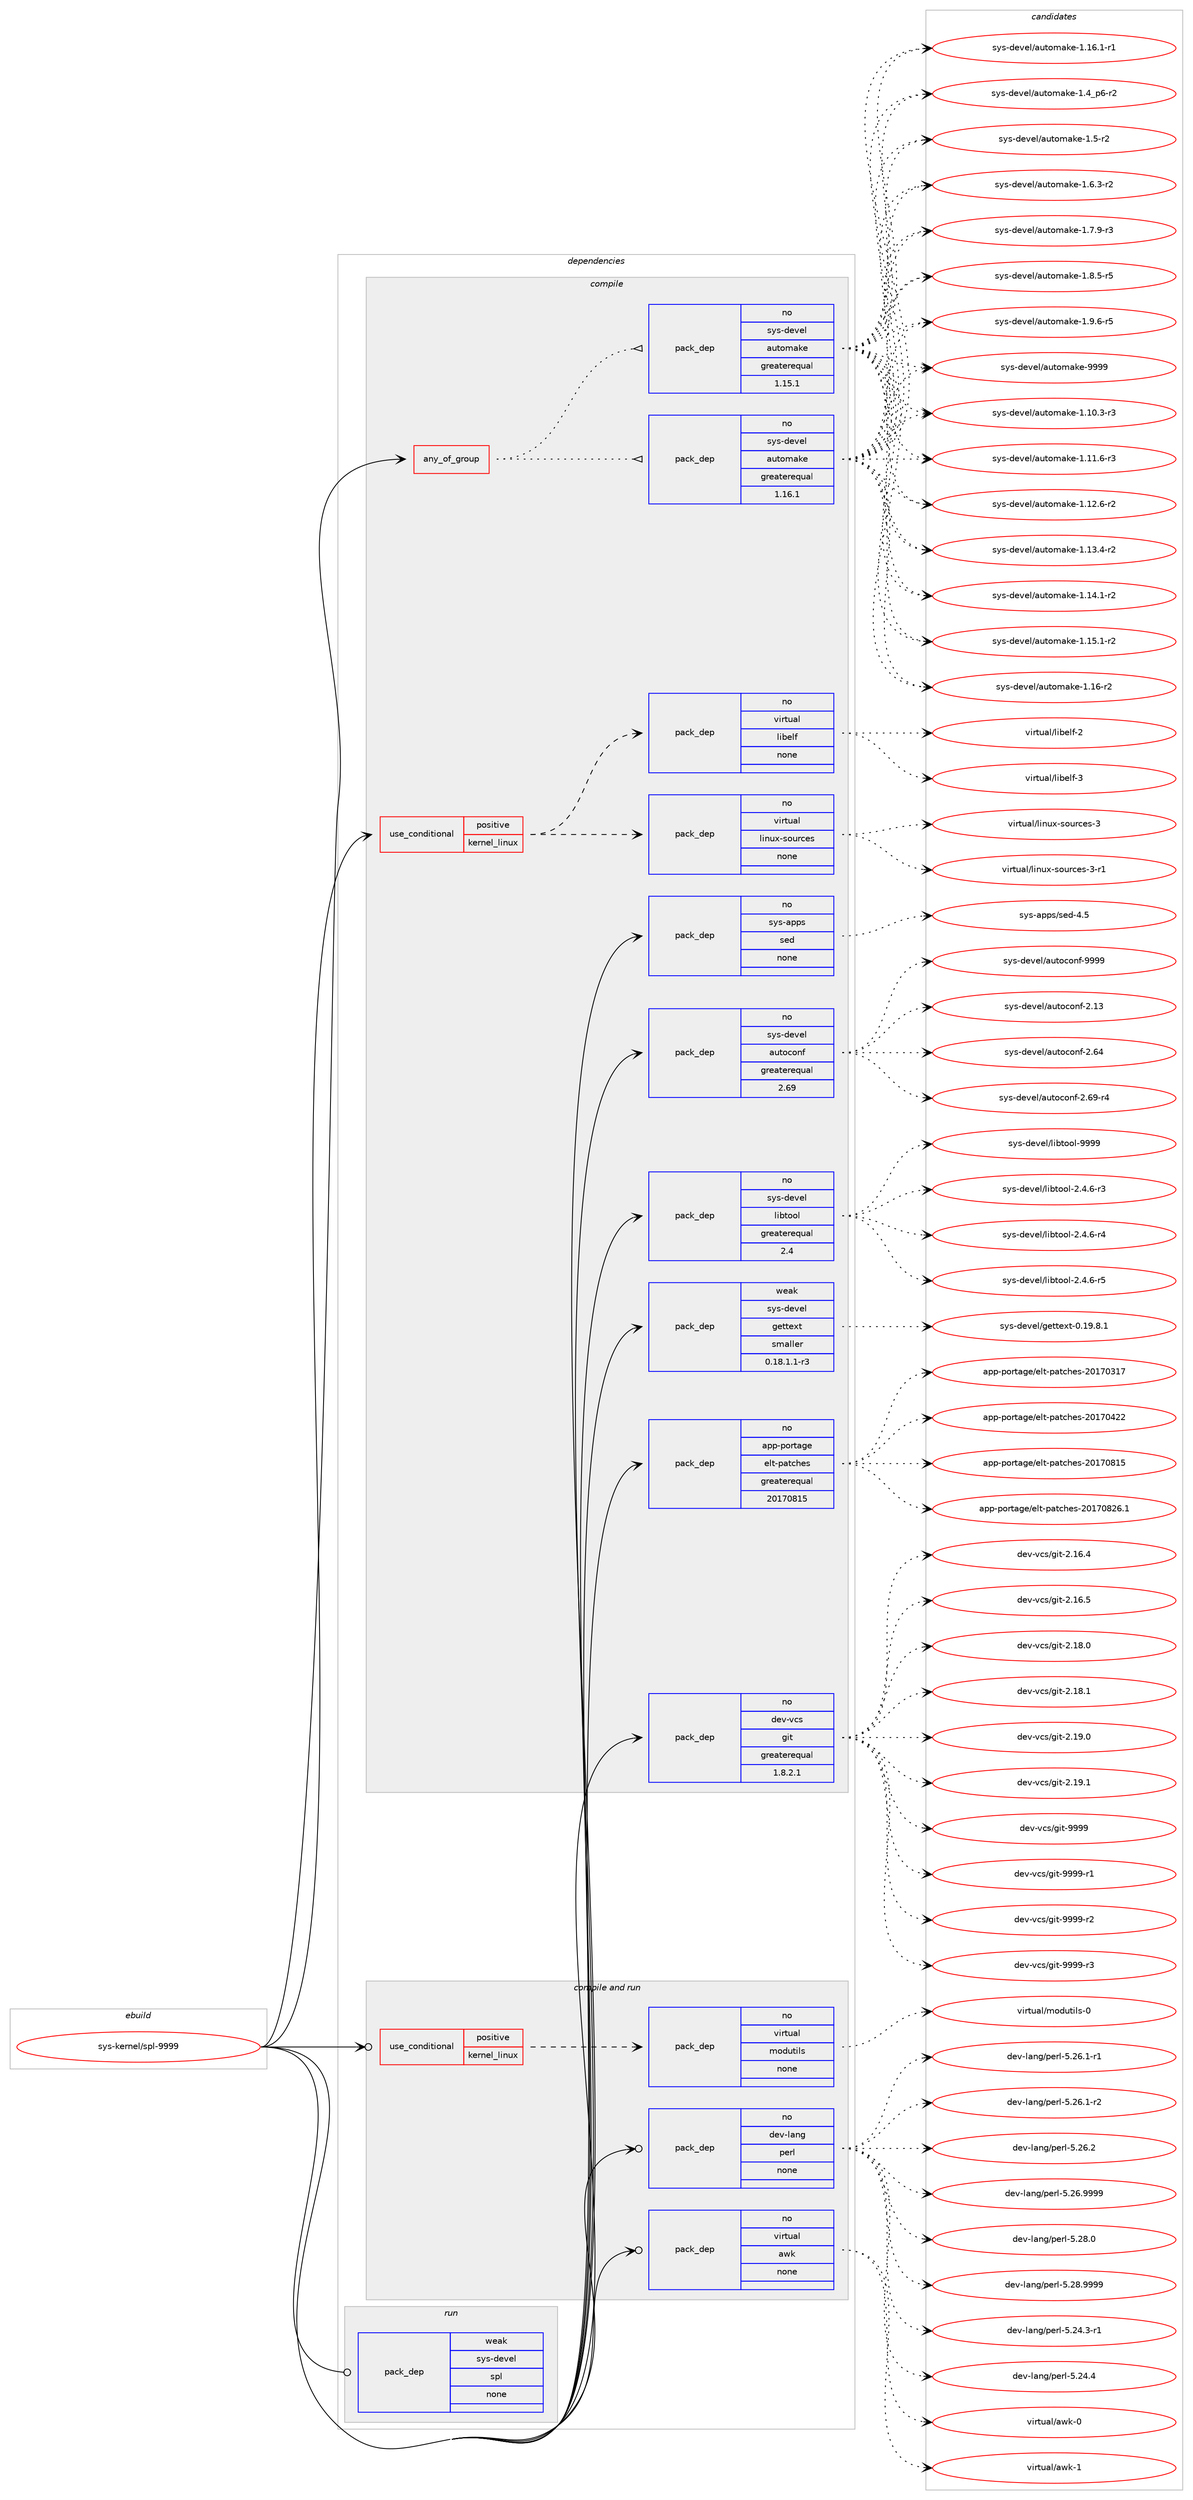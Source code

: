 digraph prolog {

# *************
# Graph options
# *************

newrank=true;
concentrate=true;
compound=true;
graph [rankdir=LR,fontname=Helvetica,fontsize=10,ranksep=1.5];#, ranksep=2.5, nodesep=0.2];
edge  [arrowhead=vee];
node  [fontname=Helvetica,fontsize=10];

# **********
# The ebuild
# **********

subgraph cluster_leftcol {
color=gray;
rank=same;
label=<<i>ebuild</i>>;
id [label="sys-kernel/spl-9999", color=red, width=4, href="../sys-kernel/spl-9999.svg"];
}

# ****************
# The dependencies
# ****************

subgraph cluster_midcol {
color=gray;
label=<<i>dependencies</i>>;
subgraph cluster_compile {
fillcolor="#eeeeee";
style=filled;
label=<<i>compile</i>>;
subgraph any203 {
dependency8653 [label=<<TABLE BORDER="0" CELLBORDER="1" CELLSPACING="0" CELLPADDING="4"><TR><TD CELLPADDING="10">any_of_group</TD></TR></TABLE>>, shape=none, color=red];subgraph pack6929 {
dependency8654 [label=<<TABLE BORDER="0" CELLBORDER="1" CELLSPACING="0" CELLPADDING="4" WIDTH="220"><TR><TD ROWSPAN="6" CELLPADDING="30">pack_dep</TD></TR><TR><TD WIDTH="110">no</TD></TR><TR><TD>sys-devel</TD></TR><TR><TD>automake</TD></TR><TR><TD>greaterequal</TD></TR><TR><TD>1.16.1</TD></TR></TABLE>>, shape=none, color=blue];
}
dependency8653:e -> dependency8654:w [weight=20,style="dotted",arrowhead="oinv"];
subgraph pack6930 {
dependency8655 [label=<<TABLE BORDER="0" CELLBORDER="1" CELLSPACING="0" CELLPADDING="4" WIDTH="220"><TR><TD ROWSPAN="6" CELLPADDING="30">pack_dep</TD></TR><TR><TD WIDTH="110">no</TD></TR><TR><TD>sys-devel</TD></TR><TR><TD>automake</TD></TR><TR><TD>greaterequal</TD></TR><TR><TD>1.15.1</TD></TR></TABLE>>, shape=none, color=blue];
}
dependency8653:e -> dependency8655:w [weight=20,style="dotted",arrowhead="oinv"];
}
id:e -> dependency8653:w [weight=20,style="solid",arrowhead="vee"];
subgraph cond1512 {
dependency8656 [label=<<TABLE BORDER="0" CELLBORDER="1" CELLSPACING="0" CELLPADDING="4"><TR><TD ROWSPAN="3" CELLPADDING="10">use_conditional</TD></TR><TR><TD>positive</TD></TR><TR><TD>kernel_linux</TD></TR></TABLE>>, shape=none, color=red];
subgraph pack6931 {
dependency8657 [label=<<TABLE BORDER="0" CELLBORDER="1" CELLSPACING="0" CELLPADDING="4" WIDTH="220"><TR><TD ROWSPAN="6" CELLPADDING="30">pack_dep</TD></TR><TR><TD WIDTH="110">no</TD></TR><TR><TD>virtual</TD></TR><TR><TD>linux-sources</TD></TR><TR><TD>none</TD></TR><TR><TD></TD></TR></TABLE>>, shape=none, color=blue];
}
dependency8656:e -> dependency8657:w [weight=20,style="dashed",arrowhead="vee"];
subgraph pack6932 {
dependency8658 [label=<<TABLE BORDER="0" CELLBORDER="1" CELLSPACING="0" CELLPADDING="4" WIDTH="220"><TR><TD ROWSPAN="6" CELLPADDING="30">pack_dep</TD></TR><TR><TD WIDTH="110">no</TD></TR><TR><TD>virtual</TD></TR><TR><TD>libelf</TD></TR><TR><TD>none</TD></TR><TR><TD></TD></TR></TABLE>>, shape=none, color=blue];
}
dependency8656:e -> dependency8658:w [weight=20,style="dashed",arrowhead="vee"];
}
id:e -> dependency8656:w [weight=20,style="solid",arrowhead="vee"];
subgraph pack6933 {
dependency8659 [label=<<TABLE BORDER="0" CELLBORDER="1" CELLSPACING="0" CELLPADDING="4" WIDTH="220"><TR><TD ROWSPAN="6" CELLPADDING="30">pack_dep</TD></TR><TR><TD WIDTH="110">no</TD></TR><TR><TD>app-portage</TD></TR><TR><TD>elt-patches</TD></TR><TR><TD>greaterequal</TD></TR><TR><TD>20170815</TD></TR></TABLE>>, shape=none, color=blue];
}
id:e -> dependency8659:w [weight=20,style="solid",arrowhead="vee"];
subgraph pack6934 {
dependency8660 [label=<<TABLE BORDER="0" CELLBORDER="1" CELLSPACING="0" CELLPADDING="4" WIDTH="220"><TR><TD ROWSPAN="6" CELLPADDING="30">pack_dep</TD></TR><TR><TD WIDTH="110">no</TD></TR><TR><TD>dev-vcs</TD></TR><TR><TD>git</TD></TR><TR><TD>greaterequal</TD></TR><TR><TD>1.8.2.1</TD></TR></TABLE>>, shape=none, color=blue];
}
id:e -> dependency8660:w [weight=20,style="solid",arrowhead="vee"];
subgraph pack6935 {
dependency8661 [label=<<TABLE BORDER="0" CELLBORDER="1" CELLSPACING="0" CELLPADDING="4" WIDTH="220"><TR><TD ROWSPAN="6" CELLPADDING="30">pack_dep</TD></TR><TR><TD WIDTH="110">no</TD></TR><TR><TD>sys-apps</TD></TR><TR><TD>sed</TD></TR><TR><TD>none</TD></TR><TR><TD></TD></TR></TABLE>>, shape=none, color=blue];
}
id:e -> dependency8661:w [weight=20,style="solid",arrowhead="vee"];
subgraph pack6936 {
dependency8662 [label=<<TABLE BORDER="0" CELLBORDER="1" CELLSPACING="0" CELLPADDING="4" WIDTH="220"><TR><TD ROWSPAN="6" CELLPADDING="30">pack_dep</TD></TR><TR><TD WIDTH="110">no</TD></TR><TR><TD>sys-devel</TD></TR><TR><TD>autoconf</TD></TR><TR><TD>greaterequal</TD></TR><TR><TD>2.69</TD></TR></TABLE>>, shape=none, color=blue];
}
id:e -> dependency8662:w [weight=20,style="solid",arrowhead="vee"];
subgraph pack6937 {
dependency8663 [label=<<TABLE BORDER="0" CELLBORDER="1" CELLSPACING="0" CELLPADDING="4" WIDTH="220"><TR><TD ROWSPAN="6" CELLPADDING="30">pack_dep</TD></TR><TR><TD WIDTH="110">no</TD></TR><TR><TD>sys-devel</TD></TR><TR><TD>libtool</TD></TR><TR><TD>greaterequal</TD></TR><TR><TD>2.4</TD></TR></TABLE>>, shape=none, color=blue];
}
id:e -> dependency8663:w [weight=20,style="solid",arrowhead="vee"];
subgraph pack6938 {
dependency8664 [label=<<TABLE BORDER="0" CELLBORDER="1" CELLSPACING="0" CELLPADDING="4" WIDTH="220"><TR><TD ROWSPAN="6" CELLPADDING="30">pack_dep</TD></TR><TR><TD WIDTH="110">weak</TD></TR><TR><TD>sys-devel</TD></TR><TR><TD>gettext</TD></TR><TR><TD>smaller</TD></TR><TR><TD>0.18.1.1-r3</TD></TR></TABLE>>, shape=none, color=blue];
}
id:e -> dependency8664:w [weight=20,style="solid",arrowhead="vee"];
}
subgraph cluster_compileandrun {
fillcolor="#eeeeee";
style=filled;
label=<<i>compile and run</i>>;
subgraph cond1513 {
dependency8665 [label=<<TABLE BORDER="0" CELLBORDER="1" CELLSPACING="0" CELLPADDING="4"><TR><TD ROWSPAN="3" CELLPADDING="10">use_conditional</TD></TR><TR><TD>positive</TD></TR><TR><TD>kernel_linux</TD></TR></TABLE>>, shape=none, color=red];
subgraph pack6939 {
dependency8666 [label=<<TABLE BORDER="0" CELLBORDER="1" CELLSPACING="0" CELLPADDING="4" WIDTH="220"><TR><TD ROWSPAN="6" CELLPADDING="30">pack_dep</TD></TR><TR><TD WIDTH="110">no</TD></TR><TR><TD>virtual</TD></TR><TR><TD>modutils</TD></TR><TR><TD>none</TD></TR><TR><TD></TD></TR></TABLE>>, shape=none, color=blue];
}
dependency8665:e -> dependency8666:w [weight=20,style="dashed",arrowhead="vee"];
}
id:e -> dependency8665:w [weight=20,style="solid",arrowhead="odotvee"];
subgraph pack6940 {
dependency8667 [label=<<TABLE BORDER="0" CELLBORDER="1" CELLSPACING="0" CELLPADDING="4" WIDTH="220"><TR><TD ROWSPAN="6" CELLPADDING="30">pack_dep</TD></TR><TR><TD WIDTH="110">no</TD></TR><TR><TD>dev-lang</TD></TR><TR><TD>perl</TD></TR><TR><TD>none</TD></TR><TR><TD></TD></TR></TABLE>>, shape=none, color=blue];
}
id:e -> dependency8667:w [weight=20,style="solid",arrowhead="odotvee"];
subgraph pack6941 {
dependency8668 [label=<<TABLE BORDER="0" CELLBORDER="1" CELLSPACING="0" CELLPADDING="4" WIDTH="220"><TR><TD ROWSPAN="6" CELLPADDING="30">pack_dep</TD></TR><TR><TD WIDTH="110">no</TD></TR><TR><TD>virtual</TD></TR><TR><TD>awk</TD></TR><TR><TD>none</TD></TR><TR><TD></TD></TR></TABLE>>, shape=none, color=blue];
}
id:e -> dependency8668:w [weight=20,style="solid",arrowhead="odotvee"];
}
subgraph cluster_run {
fillcolor="#eeeeee";
style=filled;
label=<<i>run</i>>;
subgraph pack6942 {
dependency8669 [label=<<TABLE BORDER="0" CELLBORDER="1" CELLSPACING="0" CELLPADDING="4" WIDTH="220"><TR><TD ROWSPAN="6" CELLPADDING="30">pack_dep</TD></TR><TR><TD WIDTH="110">weak</TD></TR><TR><TD>sys-devel</TD></TR><TR><TD>spl</TD></TR><TR><TD>none</TD></TR><TR><TD></TD></TR></TABLE>>, shape=none, color=blue];
}
id:e -> dependency8669:w [weight=20,style="solid",arrowhead="odot"];
}
}

# **************
# The candidates
# **************

subgraph cluster_choices {
rank=same;
color=gray;
label=<<i>candidates</i>>;

subgraph choice6929 {
color=black;
nodesep=1;
choice11512111545100101118101108479711711611110997107101454946494846514511451 [label="sys-devel/automake-1.10.3-r3", color=red, width=4,href="../sys-devel/automake-1.10.3-r3.svg"];
choice11512111545100101118101108479711711611110997107101454946494946544511451 [label="sys-devel/automake-1.11.6-r3", color=red, width=4,href="../sys-devel/automake-1.11.6-r3.svg"];
choice11512111545100101118101108479711711611110997107101454946495046544511450 [label="sys-devel/automake-1.12.6-r2", color=red, width=4,href="../sys-devel/automake-1.12.6-r2.svg"];
choice11512111545100101118101108479711711611110997107101454946495146524511450 [label="sys-devel/automake-1.13.4-r2", color=red, width=4,href="../sys-devel/automake-1.13.4-r2.svg"];
choice11512111545100101118101108479711711611110997107101454946495246494511450 [label="sys-devel/automake-1.14.1-r2", color=red, width=4,href="../sys-devel/automake-1.14.1-r2.svg"];
choice11512111545100101118101108479711711611110997107101454946495346494511450 [label="sys-devel/automake-1.15.1-r2", color=red, width=4,href="../sys-devel/automake-1.15.1-r2.svg"];
choice1151211154510010111810110847971171161111099710710145494649544511450 [label="sys-devel/automake-1.16-r2", color=red, width=4,href="../sys-devel/automake-1.16-r2.svg"];
choice11512111545100101118101108479711711611110997107101454946495446494511449 [label="sys-devel/automake-1.16.1-r1", color=red, width=4,href="../sys-devel/automake-1.16.1-r1.svg"];
choice115121115451001011181011084797117116111109971071014549465295112544511450 [label="sys-devel/automake-1.4_p6-r2", color=red, width=4,href="../sys-devel/automake-1.4_p6-r2.svg"];
choice11512111545100101118101108479711711611110997107101454946534511450 [label="sys-devel/automake-1.5-r2", color=red, width=4,href="../sys-devel/automake-1.5-r2.svg"];
choice115121115451001011181011084797117116111109971071014549465446514511450 [label="sys-devel/automake-1.6.3-r2", color=red, width=4,href="../sys-devel/automake-1.6.3-r2.svg"];
choice115121115451001011181011084797117116111109971071014549465546574511451 [label="sys-devel/automake-1.7.9-r3", color=red, width=4,href="../sys-devel/automake-1.7.9-r3.svg"];
choice115121115451001011181011084797117116111109971071014549465646534511453 [label="sys-devel/automake-1.8.5-r5", color=red, width=4,href="../sys-devel/automake-1.8.5-r5.svg"];
choice115121115451001011181011084797117116111109971071014549465746544511453 [label="sys-devel/automake-1.9.6-r5", color=red, width=4,href="../sys-devel/automake-1.9.6-r5.svg"];
choice115121115451001011181011084797117116111109971071014557575757 [label="sys-devel/automake-9999", color=red, width=4,href="../sys-devel/automake-9999.svg"];
dependency8654:e -> choice11512111545100101118101108479711711611110997107101454946494846514511451:w [style=dotted,weight="100"];
dependency8654:e -> choice11512111545100101118101108479711711611110997107101454946494946544511451:w [style=dotted,weight="100"];
dependency8654:e -> choice11512111545100101118101108479711711611110997107101454946495046544511450:w [style=dotted,weight="100"];
dependency8654:e -> choice11512111545100101118101108479711711611110997107101454946495146524511450:w [style=dotted,weight="100"];
dependency8654:e -> choice11512111545100101118101108479711711611110997107101454946495246494511450:w [style=dotted,weight="100"];
dependency8654:e -> choice11512111545100101118101108479711711611110997107101454946495346494511450:w [style=dotted,weight="100"];
dependency8654:e -> choice1151211154510010111810110847971171161111099710710145494649544511450:w [style=dotted,weight="100"];
dependency8654:e -> choice11512111545100101118101108479711711611110997107101454946495446494511449:w [style=dotted,weight="100"];
dependency8654:e -> choice115121115451001011181011084797117116111109971071014549465295112544511450:w [style=dotted,weight="100"];
dependency8654:e -> choice11512111545100101118101108479711711611110997107101454946534511450:w [style=dotted,weight="100"];
dependency8654:e -> choice115121115451001011181011084797117116111109971071014549465446514511450:w [style=dotted,weight="100"];
dependency8654:e -> choice115121115451001011181011084797117116111109971071014549465546574511451:w [style=dotted,weight="100"];
dependency8654:e -> choice115121115451001011181011084797117116111109971071014549465646534511453:w [style=dotted,weight="100"];
dependency8654:e -> choice115121115451001011181011084797117116111109971071014549465746544511453:w [style=dotted,weight="100"];
dependency8654:e -> choice115121115451001011181011084797117116111109971071014557575757:w [style=dotted,weight="100"];
}
subgraph choice6930 {
color=black;
nodesep=1;
choice11512111545100101118101108479711711611110997107101454946494846514511451 [label="sys-devel/automake-1.10.3-r3", color=red, width=4,href="../sys-devel/automake-1.10.3-r3.svg"];
choice11512111545100101118101108479711711611110997107101454946494946544511451 [label="sys-devel/automake-1.11.6-r3", color=red, width=4,href="../sys-devel/automake-1.11.6-r3.svg"];
choice11512111545100101118101108479711711611110997107101454946495046544511450 [label="sys-devel/automake-1.12.6-r2", color=red, width=4,href="../sys-devel/automake-1.12.6-r2.svg"];
choice11512111545100101118101108479711711611110997107101454946495146524511450 [label="sys-devel/automake-1.13.4-r2", color=red, width=4,href="../sys-devel/automake-1.13.4-r2.svg"];
choice11512111545100101118101108479711711611110997107101454946495246494511450 [label="sys-devel/automake-1.14.1-r2", color=red, width=4,href="../sys-devel/automake-1.14.1-r2.svg"];
choice11512111545100101118101108479711711611110997107101454946495346494511450 [label="sys-devel/automake-1.15.1-r2", color=red, width=4,href="../sys-devel/automake-1.15.1-r2.svg"];
choice1151211154510010111810110847971171161111099710710145494649544511450 [label="sys-devel/automake-1.16-r2", color=red, width=4,href="../sys-devel/automake-1.16-r2.svg"];
choice11512111545100101118101108479711711611110997107101454946495446494511449 [label="sys-devel/automake-1.16.1-r1", color=red, width=4,href="../sys-devel/automake-1.16.1-r1.svg"];
choice115121115451001011181011084797117116111109971071014549465295112544511450 [label="sys-devel/automake-1.4_p6-r2", color=red, width=4,href="../sys-devel/automake-1.4_p6-r2.svg"];
choice11512111545100101118101108479711711611110997107101454946534511450 [label="sys-devel/automake-1.5-r2", color=red, width=4,href="../sys-devel/automake-1.5-r2.svg"];
choice115121115451001011181011084797117116111109971071014549465446514511450 [label="sys-devel/automake-1.6.3-r2", color=red, width=4,href="../sys-devel/automake-1.6.3-r2.svg"];
choice115121115451001011181011084797117116111109971071014549465546574511451 [label="sys-devel/automake-1.7.9-r3", color=red, width=4,href="../sys-devel/automake-1.7.9-r3.svg"];
choice115121115451001011181011084797117116111109971071014549465646534511453 [label="sys-devel/automake-1.8.5-r5", color=red, width=4,href="../sys-devel/automake-1.8.5-r5.svg"];
choice115121115451001011181011084797117116111109971071014549465746544511453 [label="sys-devel/automake-1.9.6-r5", color=red, width=4,href="../sys-devel/automake-1.9.6-r5.svg"];
choice115121115451001011181011084797117116111109971071014557575757 [label="sys-devel/automake-9999", color=red, width=4,href="../sys-devel/automake-9999.svg"];
dependency8655:e -> choice11512111545100101118101108479711711611110997107101454946494846514511451:w [style=dotted,weight="100"];
dependency8655:e -> choice11512111545100101118101108479711711611110997107101454946494946544511451:w [style=dotted,weight="100"];
dependency8655:e -> choice11512111545100101118101108479711711611110997107101454946495046544511450:w [style=dotted,weight="100"];
dependency8655:e -> choice11512111545100101118101108479711711611110997107101454946495146524511450:w [style=dotted,weight="100"];
dependency8655:e -> choice11512111545100101118101108479711711611110997107101454946495246494511450:w [style=dotted,weight="100"];
dependency8655:e -> choice11512111545100101118101108479711711611110997107101454946495346494511450:w [style=dotted,weight="100"];
dependency8655:e -> choice1151211154510010111810110847971171161111099710710145494649544511450:w [style=dotted,weight="100"];
dependency8655:e -> choice11512111545100101118101108479711711611110997107101454946495446494511449:w [style=dotted,weight="100"];
dependency8655:e -> choice115121115451001011181011084797117116111109971071014549465295112544511450:w [style=dotted,weight="100"];
dependency8655:e -> choice11512111545100101118101108479711711611110997107101454946534511450:w [style=dotted,weight="100"];
dependency8655:e -> choice115121115451001011181011084797117116111109971071014549465446514511450:w [style=dotted,weight="100"];
dependency8655:e -> choice115121115451001011181011084797117116111109971071014549465546574511451:w [style=dotted,weight="100"];
dependency8655:e -> choice115121115451001011181011084797117116111109971071014549465646534511453:w [style=dotted,weight="100"];
dependency8655:e -> choice115121115451001011181011084797117116111109971071014549465746544511453:w [style=dotted,weight="100"];
dependency8655:e -> choice115121115451001011181011084797117116111109971071014557575757:w [style=dotted,weight="100"];
}
subgraph choice6931 {
color=black;
nodesep=1;
choice118105114116117971084710810511011712045115111117114991011154551 [label="virtual/linux-sources-3", color=red, width=4,href="../virtual/linux-sources-3.svg"];
choice1181051141161179710847108105110117120451151111171149910111545514511449 [label="virtual/linux-sources-3-r1", color=red, width=4,href="../virtual/linux-sources-3-r1.svg"];
dependency8657:e -> choice118105114116117971084710810511011712045115111117114991011154551:w [style=dotted,weight="100"];
dependency8657:e -> choice1181051141161179710847108105110117120451151111171149910111545514511449:w [style=dotted,weight="100"];
}
subgraph choice6932 {
color=black;
nodesep=1;
choice1181051141161179710847108105981011081024550 [label="virtual/libelf-2", color=red, width=4,href="../virtual/libelf-2.svg"];
choice1181051141161179710847108105981011081024551 [label="virtual/libelf-3", color=red, width=4,href="../virtual/libelf-3.svg"];
dependency8658:e -> choice1181051141161179710847108105981011081024550:w [style=dotted,weight="100"];
dependency8658:e -> choice1181051141161179710847108105981011081024551:w [style=dotted,weight="100"];
}
subgraph choice6933 {
color=black;
nodesep=1;
choice97112112451121111141169710310147101108116451129711699104101115455048495548514955 [label="app-portage/elt-patches-20170317", color=red, width=4,href="../app-portage/elt-patches-20170317.svg"];
choice97112112451121111141169710310147101108116451129711699104101115455048495548525050 [label="app-portage/elt-patches-20170422", color=red, width=4,href="../app-portage/elt-patches-20170422.svg"];
choice97112112451121111141169710310147101108116451129711699104101115455048495548564953 [label="app-portage/elt-patches-20170815", color=red, width=4,href="../app-portage/elt-patches-20170815.svg"];
choice971121124511211111411697103101471011081164511297116991041011154550484955485650544649 [label="app-portage/elt-patches-20170826.1", color=red, width=4,href="../app-portage/elt-patches-20170826.1.svg"];
dependency8659:e -> choice97112112451121111141169710310147101108116451129711699104101115455048495548514955:w [style=dotted,weight="100"];
dependency8659:e -> choice97112112451121111141169710310147101108116451129711699104101115455048495548525050:w [style=dotted,weight="100"];
dependency8659:e -> choice97112112451121111141169710310147101108116451129711699104101115455048495548564953:w [style=dotted,weight="100"];
dependency8659:e -> choice971121124511211111411697103101471011081164511297116991041011154550484955485650544649:w [style=dotted,weight="100"];
}
subgraph choice6934 {
color=black;
nodesep=1;
choice10010111845118991154710310511645504649544652 [label="dev-vcs/git-2.16.4", color=red, width=4,href="../dev-vcs/git-2.16.4.svg"];
choice10010111845118991154710310511645504649544653 [label="dev-vcs/git-2.16.5", color=red, width=4,href="../dev-vcs/git-2.16.5.svg"];
choice10010111845118991154710310511645504649564648 [label="dev-vcs/git-2.18.0", color=red, width=4,href="../dev-vcs/git-2.18.0.svg"];
choice10010111845118991154710310511645504649564649 [label="dev-vcs/git-2.18.1", color=red, width=4,href="../dev-vcs/git-2.18.1.svg"];
choice10010111845118991154710310511645504649574648 [label="dev-vcs/git-2.19.0", color=red, width=4,href="../dev-vcs/git-2.19.0.svg"];
choice10010111845118991154710310511645504649574649 [label="dev-vcs/git-2.19.1", color=red, width=4,href="../dev-vcs/git-2.19.1.svg"];
choice1001011184511899115471031051164557575757 [label="dev-vcs/git-9999", color=red, width=4,href="../dev-vcs/git-9999.svg"];
choice10010111845118991154710310511645575757574511449 [label="dev-vcs/git-9999-r1", color=red, width=4,href="../dev-vcs/git-9999-r1.svg"];
choice10010111845118991154710310511645575757574511450 [label="dev-vcs/git-9999-r2", color=red, width=4,href="../dev-vcs/git-9999-r2.svg"];
choice10010111845118991154710310511645575757574511451 [label="dev-vcs/git-9999-r3", color=red, width=4,href="../dev-vcs/git-9999-r3.svg"];
dependency8660:e -> choice10010111845118991154710310511645504649544652:w [style=dotted,weight="100"];
dependency8660:e -> choice10010111845118991154710310511645504649544653:w [style=dotted,weight="100"];
dependency8660:e -> choice10010111845118991154710310511645504649564648:w [style=dotted,weight="100"];
dependency8660:e -> choice10010111845118991154710310511645504649564649:w [style=dotted,weight="100"];
dependency8660:e -> choice10010111845118991154710310511645504649574648:w [style=dotted,weight="100"];
dependency8660:e -> choice10010111845118991154710310511645504649574649:w [style=dotted,weight="100"];
dependency8660:e -> choice1001011184511899115471031051164557575757:w [style=dotted,weight="100"];
dependency8660:e -> choice10010111845118991154710310511645575757574511449:w [style=dotted,weight="100"];
dependency8660:e -> choice10010111845118991154710310511645575757574511450:w [style=dotted,weight="100"];
dependency8660:e -> choice10010111845118991154710310511645575757574511451:w [style=dotted,weight="100"];
}
subgraph choice6935 {
color=black;
nodesep=1;
choice11512111545971121121154711510110045524653 [label="sys-apps/sed-4.5", color=red, width=4,href="../sys-apps/sed-4.5.svg"];
dependency8661:e -> choice11512111545971121121154711510110045524653:w [style=dotted,weight="100"];
}
subgraph choice6936 {
color=black;
nodesep=1;
choice115121115451001011181011084797117116111991111101024550464951 [label="sys-devel/autoconf-2.13", color=red, width=4,href="../sys-devel/autoconf-2.13.svg"];
choice115121115451001011181011084797117116111991111101024550465452 [label="sys-devel/autoconf-2.64", color=red, width=4,href="../sys-devel/autoconf-2.64.svg"];
choice1151211154510010111810110847971171161119911111010245504654574511452 [label="sys-devel/autoconf-2.69-r4", color=red, width=4,href="../sys-devel/autoconf-2.69-r4.svg"];
choice115121115451001011181011084797117116111991111101024557575757 [label="sys-devel/autoconf-9999", color=red, width=4,href="../sys-devel/autoconf-9999.svg"];
dependency8662:e -> choice115121115451001011181011084797117116111991111101024550464951:w [style=dotted,weight="100"];
dependency8662:e -> choice115121115451001011181011084797117116111991111101024550465452:w [style=dotted,weight="100"];
dependency8662:e -> choice1151211154510010111810110847971171161119911111010245504654574511452:w [style=dotted,weight="100"];
dependency8662:e -> choice115121115451001011181011084797117116111991111101024557575757:w [style=dotted,weight="100"];
}
subgraph choice6937 {
color=black;
nodesep=1;
choice1151211154510010111810110847108105981161111111084550465246544511451 [label="sys-devel/libtool-2.4.6-r3", color=red, width=4,href="../sys-devel/libtool-2.4.6-r3.svg"];
choice1151211154510010111810110847108105981161111111084550465246544511452 [label="sys-devel/libtool-2.4.6-r4", color=red, width=4,href="../sys-devel/libtool-2.4.6-r4.svg"];
choice1151211154510010111810110847108105981161111111084550465246544511453 [label="sys-devel/libtool-2.4.6-r5", color=red, width=4,href="../sys-devel/libtool-2.4.6-r5.svg"];
choice1151211154510010111810110847108105981161111111084557575757 [label="sys-devel/libtool-9999", color=red, width=4,href="../sys-devel/libtool-9999.svg"];
dependency8663:e -> choice1151211154510010111810110847108105981161111111084550465246544511451:w [style=dotted,weight="100"];
dependency8663:e -> choice1151211154510010111810110847108105981161111111084550465246544511452:w [style=dotted,weight="100"];
dependency8663:e -> choice1151211154510010111810110847108105981161111111084550465246544511453:w [style=dotted,weight="100"];
dependency8663:e -> choice1151211154510010111810110847108105981161111111084557575757:w [style=dotted,weight="100"];
}
subgraph choice6938 {
color=black;
nodesep=1;
choice1151211154510010111810110847103101116116101120116454846495746564649 [label="sys-devel/gettext-0.19.8.1", color=red, width=4,href="../sys-devel/gettext-0.19.8.1.svg"];
dependency8664:e -> choice1151211154510010111810110847103101116116101120116454846495746564649:w [style=dotted,weight="100"];
}
subgraph choice6939 {
color=black;
nodesep=1;
choice11810511411611797108471091111001171161051081154548 [label="virtual/modutils-0", color=red, width=4,href="../virtual/modutils-0.svg"];
dependency8666:e -> choice11810511411611797108471091111001171161051081154548:w [style=dotted,weight="100"];
}
subgraph choice6940 {
color=black;
nodesep=1;
choice100101118451089711010347112101114108455346505246514511449 [label="dev-lang/perl-5.24.3-r1", color=red, width=4,href="../dev-lang/perl-5.24.3-r1.svg"];
choice10010111845108971101034711210111410845534650524652 [label="dev-lang/perl-5.24.4", color=red, width=4,href="../dev-lang/perl-5.24.4.svg"];
choice100101118451089711010347112101114108455346505446494511449 [label="dev-lang/perl-5.26.1-r1", color=red, width=4,href="../dev-lang/perl-5.26.1-r1.svg"];
choice100101118451089711010347112101114108455346505446494511450 [label="dev-lang/perl-5.26.1-r2", color=red, width=4,href="../dev-lang/perl-5.26.1-r2.svg"];
choice10010111845108971101034711210111410845534650544650 [label="dev-lang/perl-5.26.2", color=red, width=4,href="../dev-lang/perl-5.26.2.svg"];
choice10010111845108971101034711210111410845534650544657575757 [label="dev-lang/perl-5.26.9999", color=red, width=4,href="../dev-lang/perl-5.26.9999.svg"];
choice10010111845108971101034711210111410845534650564648 [label="dev-lang/perl-5.28.0", color=red, width=4,href="../dev-lang/perl-5.28.0.svg"];
choice10010111845108971101034711210111410845534650564657575757 [label="dev-lang/perl-5.28.9999", color=red, width=4,href="../dev-lang/perl-5.28.9999.svg"];
dependency8667:e -> choice100101118451089711010347112101114108455346505246514511449:w [style=dotted,weight="100"];
dependency8667:e -> choice10010111845108971101034711210111410845534650524652:w [style=dotted,weight="100"];
dependency8667:e -> choice100101118451089711010347112101114108455346505446494511449:w [style=dotted,weight="100"];
dependency8667:e -> choice100101118451089711010347112101114108455346505446494511450:w [style=dotted,weight="100"];
dependency8667:e -> choice10010111845108971101034711210111410845534650544650:w [style=dotted,weight="100"];
dependency8667:e -> choice10010111845108971101034711210111410845534650544657575757:w [style=dotted,weight="100"];
dependency8667:e -> choice10010111845108971101034711210111410845534650564648:w [style=dotted,weight="100"];
dependency8667:e -> choice10010111845108971101034711210111410845534650564657575757:w [style=dotted,weight="100"];
}
subgraph choice6941 {
color=black;
nodesep=1;
choice1181051141161179710847971191074548 [label="virtual/awk-0", color=red, width=4,href="../virtual/awk-0.svg"];
choice1181051141161179710847971191074549 [label="virtual/awk-1", color=red, width=4,href="../virtual/awk-1.svg"];
dependency8668:e -> choice1181051141161179710847971191074548:w [style=dotted,weight="100"];
dependency8668:e -> choice1181051141161179710847971191074549:w [style=dotted,weight="100"];
}
subgraph choice6942 {
color=black;
nodesep=1;
}
}

}
